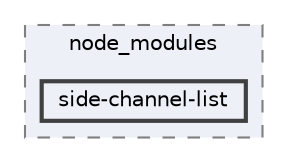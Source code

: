 digraph "C:/Users/arisc/OneDrive/Documents/GitHub/FINAL/EcoEats-Project/node_modules/side-channel-list"
{
 // LATEX_PDF_SIZE
  bgcolor="transparent";
  edge [fontname=Helvetica,fontsize=10,labelfontname=Helvetica,labelfontsize=10];
  node [fontname=Helvetica,fontsize=10,shape=box,height=0.2,width=0.4];
  compound=true
  subgraph clusterdir_5091f2b68170d33f954320199e2fed0a {
    graph [ bgcolor="#edf0f7", pencolor="grey50", label="node_modules", fontname=Helvetica,fontsize=10 style="filled,dashed", URL="dir_5091f2b68170d33f954320199e2fed0a.html",tooltip=""]
  dir_d30cde07f8d4841314801a2a5e8b04c1 [label="side-channel-list", fillcolor="#edf0f7", color="grey25", style="filled,bold", URL="dir_d30cde07f8d4841314801a2a5e8b04c1.html",tooltip=""];
  }
}
